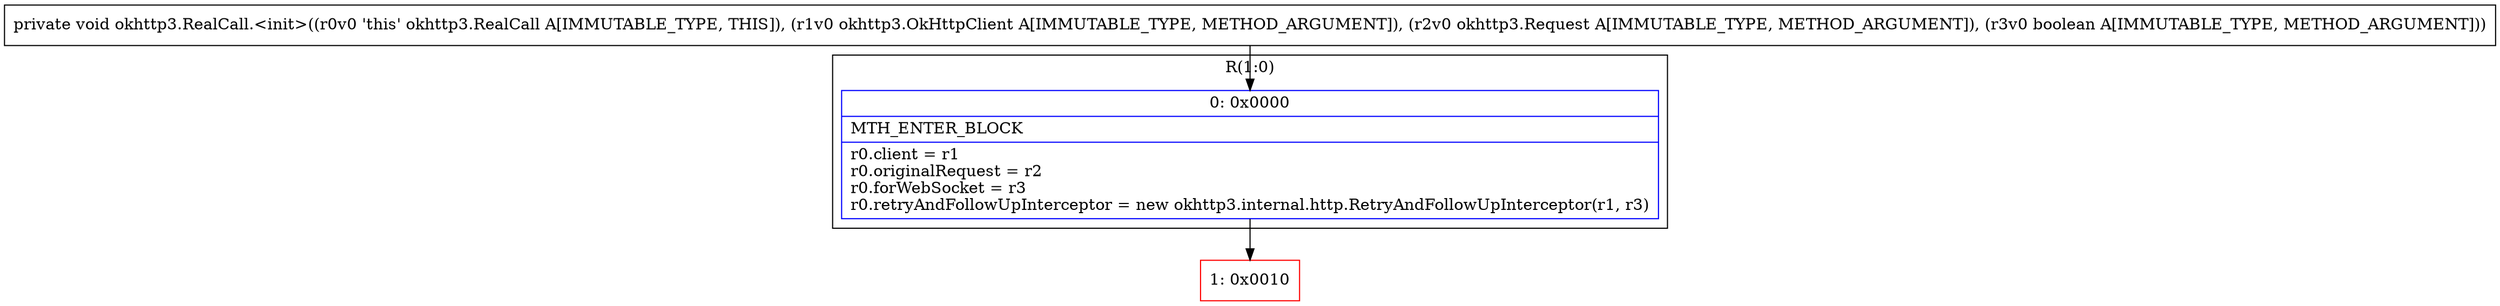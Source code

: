 digraph "CFG forokhttp3.RealCall.\<init\>(Lokhttp3\/OkHttpClient;Lokhttp3\/Request;Z)V" {
subgraph cluster_Region_1217094638 {
label = "R(1:0)";
node [shape=record,color=blue];
Node_0 [shape=record,label="{0\:\ 0x0000|MTH_ENTER_BLOCK\l|r0.client = r1\lr0.originalRequest = r2\lr0.forWebSocket = r3\lr0.retryAndFollowUpInterceptor = new okhttp3.internal.http.RetryAndFollowUpInterceptor(r1, r3)\l}"];
}
Node_1 [shape=record,color=red,label="{1\:\ 0x0010}"];
MethodNode[shape=record,label="{private void okhttp3.RealCall.\<init\>((r0v0 'this' okhttp3.RealCall A[IMMUTABLE_TYPE, THIS]), (r1v0 okhttp3.OkHttpClient A[IMMUTABLE_TYPE, METHOD_ARGUMENT]), (r2v0 okhttp3.Request A[IMMUTABLE_TYPE, METHOD_ARGUMENT]), (r3v0 boolean A[IMMUTABLE_TYPE, METHOD_ARGUMENT])) }"];
MethodNode -> Node_0;
Node_0 -> Node_1;
}

